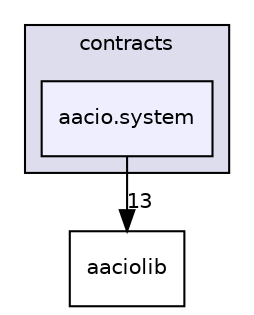 digraph "contracts/aacio.system" {
  compound=true
  node [ fontsize="10", fontname="Helvetica"];
  edge [ labelfontsize="10", labelfontname="Helvetica"];
  subgraph clusterdir_ae9b15dd87e066e1908bbd90e8f38627 {
    graph [ bgcolor="#ddddee", pencolor="black", label="contracts" fontname="Helvetica", fontsize="10", URL="dir_ae9b15dd87e066e1908bbd90e8f38627.html"]
  dir_baf027c06344223d5ab3d90a142abd6a [shape=box, label="aacio.system", style="filled", fillcolor="#eeeeff", pencolor="black", URL="dir_baf027c06344223d5ab3d90a142abd6a.html"];
  }
  dir_eebd46385ac17dfe81e47e86b6b64bf0 [shape=box label="aaciolib" URL="dir_eebd46385ac17dfe81e47e86b6b64bf0.html"];
  dir_baf027c06344223d5ab3d90a142abd6a->dir_eebd46385ac17dfe81e47e86b6b64bf0 [headlabel="13", labeldistance=1.5 headhref="dir_000003_000015.html"];
}

